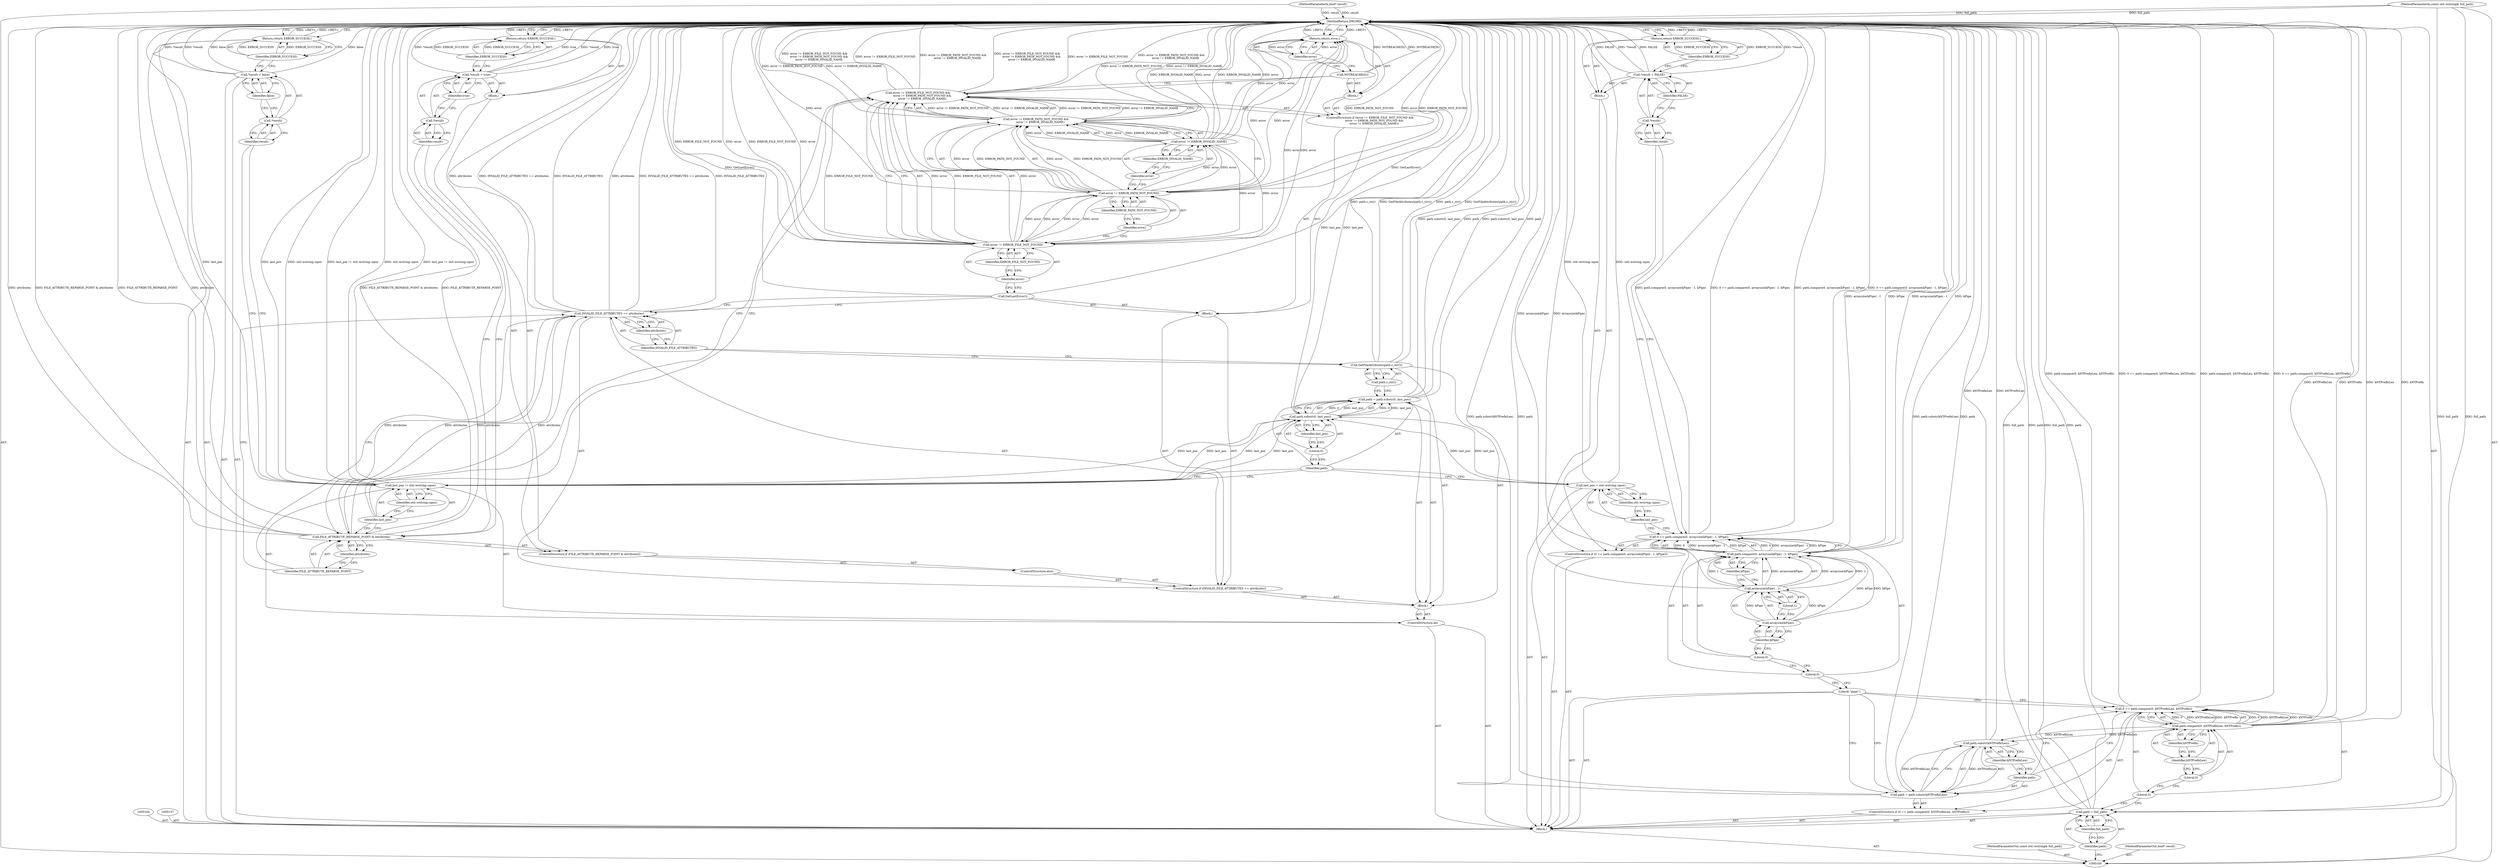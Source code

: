 digraph "1_Chrome_4f1f3d0f03c79ddaace56f067cf28a27f9466b7d_4" {
"1000193" [label="(MethodReturn,DWORD)"];
"1000101" [label="(MethodParameterIn,const std::wstring& full_path)"];
"1000266" [label="(MethodParameterOut,const std::wstring& full_path)"];
"1000102" [label="(MethodParameterIn,bool* result)"];
"1000267" [label="(MethodParameterOut,bool* result)"];
"1000103" [label="(Block,)"];
"1000136" [label="(Identifier,ERROR_SUCCESS)"];
"1000135" [label="(Return,return ERROR_SUCCESS;)"];
"1000138" [label="(Call,last_pos = std::wstring::npos)"];
"1000139" [label="(Identifier,last_pos)"];
"1000140" [label="(Identifier,std::wstring::npos)"];
"1000141" [label="(ControlStructure,do)"];
"1000142" [label="(Block,)"];
"1000145" [label="(Call,path.substr(0, last_pos))"];
"1000146" [label="(Literal,0)"];
"1000147" [label="(Identifier,last_pos)"];
"1000143" [label="(Call,path = path.substr(0, last_pos))"];
"1000144" [label="(Identifier,path)"];
"1000148" [label="(Call,GetFileAttributes(path.c_str()))"];
"1000149" [label="(Call,path.c_str())"];
"1000153" [label="(Identifier,attributes)"];
"1000150" [label="(ControlStructure,if (INVALID_FILE_ATTRIBUTES == attributes))"];
"1000154" [label="(Block,)"];
"1000151" [label="(Call,INVALID_FILE_ATTRIBUTES == attributes)"];
"1000152" [label="(Identifier,INVALID_FILE_ATTRIBUTES)"];
"1000105" [label="(Call,path = full_path)"];
"1000106" [label="(Identifier,path)"];
"1000107" [label="(Identifier,full_path)"];
"1000155" [label="(Call,GetLastError())"];
"1000157" [label="(Call,error != ERROR_FILE_NOT_FOUND &&\n          error != ERROR_PATH_NOT_FOUND &&\n          error != ERROR_INVALID_NAME)"];
"1000158" [label="(Call,error != ERROR_FILE_NOT_FOUND)"];
"1000159" [label="(Identifier,error)"];
"1000160" [label="(Identifier,ERROR_FILE_NOT_FOUND)"];
"1000156" [label="(ControlStructure,if (error != ERROR_FILE_NOT_FOUND &&\n          error != ERROR_PATH_NOT_FOUND &&\n          error != ERROR_INVALID_NAME))"];
"1000161" [label="(Call,error != ERROR_PATH_NOT_FOUND &&\n          error != ERROR_INVALID_NAME)"];
"1000162" [label="(Call,error != ERROR_PATH_NOT_FOUND)"];
"1000163" [label="(Identifier,error)"];
"1000164" [label="(Identifier,ERROR_PATH_NOT_FOUND)"];
"1000165" [label="(Call,error != ERROR_INVALID_NAME)"];
"1000166" [label="(Identifier,error)"];
"1000167" [label="(Identifier,ERROR_INVALID_NAME)"];
"1000168" [label="(Block,)"];
"1000169" [label="(Call,NOTREACHED())"];
"1000171" [label="(Identifier,error)"];
"1000170" [label="(Return,return error;)"];
"1000173" [label="(ControlStructure,if (FILE_ATTRIBUTE_REPARSE_POINT & attributes))"];
"1000174" [label="(Call,FILE_ATTRIBUTE_REPARSE_POINT & attributes)"];
"1000175" [label="(Identifier,FILE_ATTRIBUTE_REPARSE_POINT)"];
"1000176" [label="(Identifier,attributes)"];
"1000177" [label="(Block,)"];
"1000172" [label="(ControlStructure,else)"];
"1000181" [label="(Identifier,true)"];
"1000178" [label="(Call,*result = true)"];
"1000179" [label="(Call,*result)"];
"1000180" [label="(Identifier,result)"];
"1000183" [label="(Identifier,ERROR_SUCCESS)"];
"1000182" [label="(Return,return ERROR_SUCCESS;)"];
"1000184" [label="(Call,last_pos != std::wstring::npos)"];
"1000185" [label="(Identifier,last_pos)"];
"1000186" [label="(Identifier,std::wstring::npos)"];
"1000190" [label="(Identifier,false)"];
"1000187" [label="(Call,*result = false)"];
"1000188" [label="(Call,*result)"];
"1000189" [label="(Identifier,result)"];
"1000192" [label="(Identifier,ERROR_SUCCESS)"];
"1000191" [label="(Return,return ERROR_SUCCESS;)"];
"1000111" [label="(Call,path.compare(0, kNTPrefixLen, kNTPrefix))"];
"1000108" [label="(ControlStructure,if (0 == path.compare(0, kNTPrefixLen, kNTPrefix)))"];
"1000112" [label="(Literal,0)"];
"1000113" [label="(Identifier,kNTPrefixLen)"];
"1000114" [label="(Identifier,kNTPrefix)"];
"1000109" [label="(Call,0 == path.compare(0, kNTPrefixLen, kNTPrefix))"];
"1000110" [label="(Literal,0)"];
"1000117" [label="(Call,path.substr(kNTPrefixLen))"];
"1000118" [label="(Identifier,kNTPrefixLen)"];
"1000115" [label="(Call,path = path.substr(kNTPrefixLen))"];
"1000116" [label="(Identifier,path)"];
"1000119" [label="(Literal,\"pipe\\\")"];
"1000123" [label="(Call,path.compare(0, arraysize(kPipe) - 1, kPipe))"];
"1000120" [label="(ControlStructure,if (0 == path.compare(0, arraysize(kPipe) - 1, kPipe)))"];
"1000124" [label="(Literal,0)"];
"1000125" [label="(Call,arraysize(kPipe) - 1)"];
"1000126" [label="(Call,arraysize(kPipe))"];
"1000127" [label="(Identifier,kPipe)"];
"1000128" [label="(Literal,1)"];
"1000129" [label="(Identifier,kPipe)"];
"1000130" [label="(Block,)"];
"1000121" [label="(Call,0 == path.compare(0, arraysize(kPipe) - 1, kPipe))"];
"1000122" [label="(Literal,0)"];
"1000134" [label="(Identifier,FALSE)"];
"1000131" [label="(Call,*result = FALSE)"];
"1000132" [label="(Call,*result)"];
"1000133" [label="(Identifier,result)"];
"1000193" -> "1000100"  [label="AST: "];
"1000193" -> "1000135"  [label="CFG: "];
"1000193" -> "1000170"  [label="CFG: "];
"1000193" -> "1000182"  [label="CFG: "];
"1000193" -> "1000191"  [label="CFG: "];
"1000191" -> "1000193"  [label="DDG: <RET>"];
"1000170" -> "1000193"  [label="DDG: <RET>"];
"1000182" -> "1000193"  [label="DDG: <RET>"];
"1000135" -> "1000193"  [label="DDG: <RET>"];
"1000123" -> "1000193"  [label="DDG: arraysize(kPipe) - 1"];
"1000123" -> "1000193"  [label="DDG: kPipe"];
"1000184" -> "1000193"  [label="DDG: last_pos"];
"1000184" -> "1000193"  [label="DDG: std::wstring::npos"];
"1000184" -> "1000193"  [label="DDG: last_pos != std::wstring::npos"];
"1000157" -> "1000193"  [label="DDG: error != ERROR_FILE_NOT_FOUND &&\n          error != ERROR_PATH_NOT_FOUND &&\n          error != ERROR_INVALID_NAME"];
"1000157" -> "1000193"  [label="DDG: error != ERROR_FILE_NOT_FOUND"];
"1000157" -> "1000193"  [label="DDG: error != ERROR_PATH_NOT_FOUND &&\n          error != ERROR_INVALID_NAME"];
"1000178" -> "1000193"  [label="DDG: *result"];
"1000178" -> "1000193"  [label="DDG: true"];
"1000151" -> "1000193"  [label="DDG: attributes"];
"1000151" -> "1000193"  [label="DDG: INVALID_FILE_ATTRIBUTES == attributes"];
"1000151" -> "1000193"  [label="DDG: INVALID_FILE_ATTRIBUTES"];
"1000117" -> "1000193"  [label="DDG: kNTPrefixLen"];
"1000102" -> "1000193"  [label="DDG: result"];
"1000158" -> "1000193"  [label="DDG: error"];
"1000158" -> "1000193"  [label="DDG: ERROR_FILE_NOT_FOUND"];
"1000115" -> "1000193"  [label="DDG: path.substr(kNTPrefixLen)"];
"1000115" -> "1000193"  [label="DDG: path"];
"1000187" -> "1000193"  [label="DDG: *result"];
"1000187" -> "1000193"  [label="DDG: false"];
"1000162" -> "1000193"  [label="DDG: ERROR_PATH_NOT_FOUND"];
"1000162" -> "1000193"  [label="DDG: error"];
"1000125" -> "1000193"  [label="DDG: arraysize(kPipe)"];
"1000105" -> "1000193"  [label="DDG: full_path"];
"1000105" -> "1000193"  [label="DDG: path"];
"1000169" -> "1000193"  [label="DDG: NOTREACHED()"];
"1000111" -> "1000193"  [label="DDG: kNTPrefix"];
"1000111" -> "1000193"  [label="DDG: kNTPrefixLen"];
"1000121" -> "1000193"  [label="DDG: path.compare(0, arraysize(kPipe) - 1, kPipe)"];
"1000121" -> "1000193"  [label="DDG: 0 == path.compare(0, arraysize(kPipe) - 1, kPipe)"];
"1000131" -> "1000193"  [label="DDG: *result"];
"1000131" -> "1000193"  [label="DDG: FALSE"];
"1000165" -> "1000193"  [label="DDG: error"];
"1000165" -> "1000193"  [label="DDG: ERROR_INVALID_NAME"];
"1000138" -> "1000193"  [label="DDG: std::wstring::npos"];
"1000155" -> "1000193"  [label="DDG: GetLastError()"];
"1000143" -> "1000193"  [label="DDG: path"];
"1000143" -> "1000193"  [label="DDG: path.substr(0, last_pos)"];
"1000148" -> "1000193"  [label="DDG: path.c_str()"];
"1000148" -> "1000193"  [label="DDG: GetFileAttributes(path.c_str())"];
"1000174" -> "1000193"  [label="DDG: attributes"];
"1000174" -> "1000193"  [label="DDG: FILE_ATTRIBUTE_REPARSE_POINT & attributes"];
"1000174" -> "1000193"  [label="DDG: FILE_ATTRIBUTE_REPARSE_POINT"];
"1000101" -> "1000193"  [label="DDG: full_path"];
"1000161" -> "1000193"  [label="DDG: error != ERROR_PATH_NOT_FOUND"];
"1000161" -> "1000193"  [label="DDG: error != ERROR_INVALID_NAME"];
"1000145" -> "1000193"  [label="DDG: last_pos"];
"1000109" -> "1000193"  [label="DDG: path.compare(0, kNTPrefixLen, kNTPrefix)"];
"1000109" -> "1000193"  [label="DDG: 0 == path.compare(0, kNTPrefixLen, kNTPrefix)"];
"1000101" -> "1000100"  [label="AST: "];
"1000101" -> "1000193"  [label="DDG: full_path"];
"1000101" -> "1000105"  [label="DDG: full_path"];
"1000266" -> "1000100"  [label="AST: "];
"1000102" -> "1000100"  [label="AST: "];
"1000102" -> "1000193"  [label="DDG: result"];
"1000267" -> "1000100"  [label="AST: "];
"1000103" -> "1000100"  [label="AST: "];
"1000104" -> "1000103"  [label="AST: "];
"1000105" -> "1000103"  [label="AST: "];
"1000108" -> "1000103"  [label="AST: "];
"1000119" -> "1000103"  [label="AST: "];
"1000120" -> "1000103"  [label="AST: "];
"1000137" -> "1000103"  [label="AST: "];
"1000138" -> "1000103"  [label="AST: "];
"1000141" -> "1000103"  [label="AST: "];
"1000187" -> "1000103"  [label="AST: "];
"1000191" -> "1000103"  [label="AST: "];
"1000136" -> "1000135"  [label="AST: "];
"1000136" -> "1000131"  [label="CFG: "];
"1000135" -> "1000136"  [label="CFG: "];
"1000136" -> "1000135"  [label="DDG: ERROR_SUCCESS"];
"1000135" -> "1000130"  [label="AST: "];
"1000135" -> "1000136"  [label="CFG: "];
"1000136" -> "1000135"  [label="AST: "];
"1000193" -> "1000135"  [label="CFG: "];
"1000135" -> "1000193"  [label="DDG: <RET>"];
"1000136" -> "1000135"  [label="DDG: ERROR_SUCCESS"];
"1000138" -> "1000103"  [label="AST: "];
"1000138" -> "1000140"  [label="CFG: "];
"1000139" -> "1000138"  [label="AST: "];
"1000140" -> "1000138"  [label="AST: "];
"1000144" -> "1000138"  [label="CFG: "];
"1000138" -> "1000193"  [label="DDG: std::wstring::npos"];
"1000138" -> "1000145"  [label="DDG: last_pos"];
"1000139" -> "1000138"  [label="AST: "];
"1000139" -> "1000121"  [label="CFG: "];
"1000140" -> "1000139"  [label="CFG: "];
"1000140" -> "1000138"  [label="AST: "];
"1000140" -> "1000139"  [label="CFG: "];
"1000138" -> "1000140"  [label="CFG: "];
"1000141" -> "1000103"  [label="AST: "];
"1000142" -> "1000141"  [label="AST: "];
"1000184" -> "1000141"  [label="AST: "];
"1000142" -> "1000141"  [label="AST: "];
"1000143" -> "1000142"  [label="AST: "];
"1000148" -> "1000142"  [label="AST: "];
"1000150" -> "1000142"  [label="AST: "];
"1000145" -> "1000143"  [label="AST: "];
"1000145" -> "1000147"  [label="CFG: "];
"1000146" -> "1000145"  [label="AST: "];
"1000147" -> "1000145"  [label="AST: "];
"1000143" -> "1000145"  [label="CFG: "];
"1000145" -> "1000193"  [label="DDG: last_pos"];
"1000145" -> "1000143"  [label="DDG: 0"];
"1000145" -> "1000143"  [label="DDG: last_pos"];
"1000184" -> "1000145"  [label="DDG: last_pos"];
"1000138" -> "1000145"  [label="DDG: last_pos"];
"1000145" -> "1000184"  [label="DDG: last_pos"];
"1000146" -> "1000145"  [label="AST: "];
"1000146" -> "1000144"  [label="CFG: "];
"1000147" -> "1000146"  [label="CFG: "];
"1000147" -> "1000145"  [label="AST: "];
"1000147" -> "1000146"  [label="CFG: "];
"1000145" -> "1000147"  [label="CFG: "];
"1000143" -> "1000142"  [label="AST: "];
"1000143" -> "1000145"  [label="CFG: "];
"1000144" -> "1000143"  [label="AST: "];
"1000145" -> "1000143"  [label="AST: "];
"1000149" -> "1000143"  [label="CFG: "];
"1000143" -> "1000193"  [label="DDG: path"];
"1000143" -> "1000193"  [label="DDG: path.substr(0, last_pos)"];
"1000145" -> "1000143"  [label="DDG: 0"];
"1000145" -> "1000143"  [label="DDG: last_pos"];
"1000144" -> "1000143"  [label="AST: "];
"1000144" -> "1000184"  [label="CFG: "];
"1000144" -> "1000138"  [label="CFG: "];
"1000146" -> "1000144"  [label="CFG: "];
"1000148" -> "1000142"  [label="AST: "];
"1000148" -> "1000149"  [label="CFG: "];
"1000149" -> "1000148"  [label="AST: "];
"1000152" -> "1000148"  [label="CFG: "];
"1000148" -> "1000193"  [label="DDG: path.c_str()"];
"1000148" -> "1000193"  [label="DDG: GetFileAttributes(path.c_str())"];
"1000149" -> "1000148"  [label="AST: "];
"1000149" -> "1000143"  [label="CFG: "];
"1000148" -> "1000149"  [label="CFG: "];
"1000153" -> "1000151"  [label="AST: "];
"1000153" -> "1000152"  [label="CFG: "];
"1000151" -> "1000153"  [label="CFG: "];
"1000150" -> "1000142"  [label="AST: "];
"1000151" -> "1000150"  [label="AST: "];
"1000154" -> "1000150"  [label="AST: "];
"1000172" -> "1000150"  [label="AST: "];
"1000154" -> "1000150"  [label="AST: "];
"1000155" -> "1000154"  [label="AST: "];
"1000156" -> "1000154"  [label="AST: "];
"1000151" -> "1000150"  [label="AST: "];
"1000151" -> "1000153"  [label="CFG: "];
"1000152" -> "1000151"  [label="AST: "];
"1000153" -> "1000151"  [label="AST: "];
"1000155" -> "1000151"  [label="CFG: "];
"1000175" -> "1000151"  [label="CFG: "];
"1000151" -> "1000193"  [label="DDG: attributes"];
"1000151" -> "1000193"  [label="DDG: INVALID_FILE_ATTRIBUTES == attributes"];
"1000151" -> "1000193"  [label="DDG: INVALID_FILE_ATTRIBUTES"];
"1000174" -> "1000151"  [label="DDG: attributes"];
"1000151" -> "1000174"  [label="DDG: attributes"];
"1000152" -> "1000151"  [label="AST: "];
"1000152" -> "1000148"  [label="CFG: "];
"1000153" -> "1000152"  [label="CFG: "];
"1000105" -> "1000103"  [label="AST: "];
"1000105" -> "1000107"  [label="CFG: "];
"1000106" -> "1000105"  [label="AST: "];
"1000107" -> "1000105"  [label="AST: "];
"1000110" -> "1000105"  [label="CFG: "];
"1000105" -> "1000193"  [label="DDG: full_path"];
"1000105" -> "1000193"  [label="DDG: path"];
"1000101" -> "1000105"  [label="DDG: full_path"];
"1000106" -> "1000105"  [label="AST: "];
"1000106" -> "1000100"  [label="CFG: "];
"1000107" -> "1000106"  [label="CFG: "];
"1000107" -> "1000105"  [label="AST: "];
"1000107" -> "1000106"  [label="CFG: "];
"1000105" -> "1000107"  [label="CFG: "];
"1000155" -> "1000154"  [label="AST: "];
"1000155" -> "1000151"  [label="CFG: "];
"1000159" -> "1000155"  [label="CFG: "];
"1000155" -> "1000193"  [label="DDG: GetLastError()"];
"1000157" -> "1000156"  [label="AST: "];
"1000157" -> "1000158"  [label="CFG: "];
"1000157" -> "1000161"  [label="CFG: "];
"1000158" -> "1000157"  [label="AST: "];
"1000161" -> "1000157"  [label="AST: "];
"1000185" -> "1000157"  [label="CFG: "];
"1000169" -> "1000157"  [label="CFG: "];
"1000157" -> "1000193"  [label="DDG: error != ERROR_FILE_NOT_FOUND &&\n          error != ERROR_PATH_NOT_FOUND &&\n          error != ERROR_INVALID_NAME"];
"1000157" -> "1000193"  [label="DDG: error != ERROR_FILE_NOT_FOUND"];
"1000157" -> "1000193"  [label="DDG: error != ERROR_PATH_NOT_FOUND &&\n          error != ERROR_INVALID_NAME"];
"1000158" -> "1000157"  [label="DDG: error"];
"1000158" -> "1000157"  [label="DDG: ERROR_FILE_NOT_FOUND"];
"1000161" -> "1000157"  [label="DDG: error != ERROR_PATH_NOT_FOUND"];
"1000161" -> "1000157"  [label="DDG: error != ERROR_INVALID_NAME"];
"1000158" -> "1000157"  [label="AST: "];
"1000158" -> "1000160"  [label="CFG: "];
"1000159" -> "1000158"  [label="AST: "];
"1000160" -> "1000158"  [label="AST: "];
"1000163" -> "1000158"  [label="CFG: "];
"1000157" -> "1000158"  [label="CFG: "];
"1000158" -> "1000193"  [label="DDG: error"];
"1000158" -> "1000193"  [label="DDG: ERROR_FILE_NOT_FOUND"];
"1000158" -> "1000157"  [label="DDG: error"];
"1000158" -> "1000157"  [label="DDG: ERROR_FILE_NOT_FOUND"];
"1000165" -> "1000158"  [label="DDG: error"];
"1000162" -> "1000158"  [label="DDG: error"];
"1000158" -> "1000162"  [label="DDG: error"];
"1000158" -> "1000170"  [label="DDG: error"];
"1000159" -> "1000158"  [label="AST: "];
"1000159" -> "1000155"  [label="CFG: "];
"1000160" -> "1000159"  [label="CFG: "];
"1000160" -> "1000158"  [label="AST: "];
"1000160" -> "1000159"  [label="CFG: "];
"1000158" -> "1000160"  [label="CFG: "];
"1000156" -> "1000154"  [label="AST: "];
"1000157" -> "1000156"  [label="AST: "];
"1000168" -> "1000156"  [label="AST: "];
"1000161" -> "1000157"  [label="AST: "];
"1000161" -> "1000162"  [label="CFG: "];
"1000161" -> "1000165"  [label="CFG: "];
"1000162" -> "1000161"  [label="AST: "];
"1000165" -> "1000161"  [label="AST: "];
"1000157" -> "1000161"  [label="CFG: "];
"1000161" -> "1000193"  [label="DDG: error != ERROR_PATH_NOT_FOUND"];
"1000161" -> "1000193"  [label="DDG: error != ERROR_INVALID_NAME"];
"1000161" -> "1000157"  [label="DDG: error != ERROR_PATH_NOT_FOUND"];
"1000161" -> "1000157"  [label="DDG: error != ERROR_INVALID_NAME"];
"1000162" -> "1000161"  [label="DDG: error"];
"1000162" -> "1000161"  [label="DDG: ERROR_PATH_NOT_FOUND"];
"1000165" -> "1000161"  [label="DDG: error"];
"1000165" -> "1000161"  [label="DDG: ERROR_INVALID_NAME"];
"1000162" -> "1000161"  [label="AST: "];
"1000162" -> "1000164"  [label="CFG: "];
"1000163" -> "1000162"  [label="AST: "];
"1000164" -> "1000162"  [label="AST: "];
"1000166" -> "1000162"  [label="CFG: "];
"1000161" -> "1000162"  [label="CFG: "];
"1000162" -> "1000193"  [label="DDG: ERROR_PATH_NOT_FOUND"];
"1000162" -> "1000193"  [label="DDG: error"];
"1000162" -> "1000158"  [label="DDG: error"];
"1000162" -> "1000161"  [label="DDG: error"];
"1000162" -> "1000161"  [label="DDG: ERROR_PATH_NOT_FOUND"];
"1000158" -> "1000162"  [label="DDG: error"];
"1000162" -> "1000165"  [label="DDG: error"];
"1000162" -> "1000170"  [label="DDG: error"];
"1000163" -> "1000162"  [label="AST: "];
"1000163" -> "1000158"  [label="CFG: "];
"1000164" -> "1000163"  [label="CFG: "];
"1000164" -> "1000162"  [label="AST: "];
"1000164" -> "1000163"  [label="CFG: "];
"1000162" -> "1000164"  [label="CFG: "];
"1000165" -> "1000161"  [label="AST: "];
"1000165" -> "1000167"  [label="CFG: "];
"1000166" -> "1000165"  [label="AST: "];
"1000167" -> "1000165"  [label="AST: "];
"1000161" -> "1000165"  [label="CFG: "];
"1000165" -> "1000193"  [label="DDG: error"];
"1000165" -> "1000193"  [label="DDG: ERROR_INVALID_NAME"];
"1000165" -> "1000158"  [label="DDG: error"];
"1000165" -> "1000161"  [label="DDG: error"];
"1000165" -> "1000161"  [label="DDG: ERROR_INVALID_NAME"];
"1000162" -> "1000165"  [label="DDG: error"];
"1000165" -> "1000170"  [label="DDG: error"];
"1000166" -> "1000165"  [label="AST: "];
"1000166" -> "1000162"  [label="CFG: "];
"1000167" -> "1000166"  [label="CFG: "];
"1000167" -> "1000165"  [label="AST: "];
"1000167" -> "1000166"  [label="CFG: "];
"1000165" -> "1000167"  [label="CFG: "];
"1000168" -> "1000156"  [label="AST: "];
"1000169" -> "1000168"  [label="AST: "];
"1000170" -> "1000168"  [label="AST: "];
"1000169" -> "1000168"  [label="AST: "];
"1000169" -> "1000157"  [label="CFG: "];
"1000171" -> "1000169"  [label="CFG: "];
"1000169" -> "1000193"  [label="DDG: NOTREACHED()"];
"1000171" -> "1000170"  [label="AST: "];
"1000171" -> "1000169"  [label="CFG: "];
"1000170" -> "1000171"  [label="CFG: "];
"1000171" -> "1000170"  [label="DDG: error"];
"1000170" -> "1000168"  [label="AST: "];
"1000170" -> "1000171"  [label="CFG: "];
"1000171" -> "1000170"  [label="AST: "];
"1000193" -> "1000170"  [label="CFG: "];
"1000170" -> "1000193"  [label="DDG: <RET>"];
"1000171" -> "1000170"  [label="DDG: error"];
"1000158" -> "1000170"  [label="DDG: error"];
"1000165" -> "1000170"  [label="DDG: error"];
"1000162" -> "1000170"  [label="DDG: error"];
"1000173" -> "1000172"  [label="AST: "];
"1000174" -> "1000173"  [label="AST: "];
"1000177" -> "1000173"  [label="AST: "];
"1000174" -> "1000173"  [label="AST: "];
"1000174" -> "1000176"  [label="CFG: "];
"1000175" -> "1000174"  [label="AST: "];
"1000176" -> "1000174"  [label="AST: "];
"1000185" -> "1000174"  [label="CFG: "];
"1000180" -> "1000174"  [label="CFG: "];
"1000174" -> "1000193"  [label="DDG: attributes"];
"1000174" -> "1000193"  [label="DDG: FILE_ATTRIBUTE_REPARSE_POINT & attributes"];
"1000174" -> "1000193"  [label="DDG: FILE_ATTRIBUTE_REPARSE_POINT"];
"1000174" -> "1000151"  [label="DDG: attributes"];
"1000151" -> "1000174"  [label="DDG: attributes"];
"1000175" -> "1000174"  [label="AST: "];
"1000175" -> "1000151"  [label="CFG: "];
"1000176" -> "1000175"  [label="CFG: "];
"1000176" -> "1000174"  [label="AST: "];
"1000176" -> "1000175"  [label="CFG: "];
"1000174" -> "1000176"  [label="CFG: "];
"1000177" -> "1000173"  [label="AST: "];
"1000178" -> "1000177"  [label="AST: "];
"1000182" -> "1000177"  [label="AST: "];
"1000172" -> "1000150"  [label="AST: "];
"1000173" -> "1000172"  [label="AST: "];
"1000181" -> "1000178"  [label="AST: "];
"1000181" -> "1000179"  [label="CFG: "];
"1000178" -> "1000181"  [label="CFG: "];
"1000178" -> "1000177"  [label="AST: "];
"1000178" -> "1000181"  [label="CFG: "];
"1000179" -> "1000178"  [label="AST: "];
"1000181" -> "1000178"  [label="AST: "];
"1000183" -> "1000178"  [label="CFG: "];
"1000178" -> "1000193"  [label="DDG: *result"];
"1000178" -> "1000193"  [label="DDG: true"];
"1000179" -> "1000178"  [label="AST: "];
"1000179" -> "1000180"  [label="CFG: "];
"1000180" -> "1000179"  [label="AST: "];
"1000181" -> "1000179"  [label="CFG: "];
"1000180" -> "1000179"  [label="AST: "];
"1000180" -> "1000174"  [label="CFG: "];
"1000179" -> "1000180"  [label="CFG: "];
"1000183" -> "1000182"  [label="AST: "];
"1000183" -> "1000178"  [label="CFG: "];
"1000182" -> "1000183"  [label="CFG: "];
"1000183" -> "1000182"  [label="DDG: ERROR_SUCCESS"];
"1000182" -> "1000177"  [label="AST: "];
"1000182" -> "1000183"  [label="CFG: "];
"1000183" -> "1000182"  [label="AST: "];
"1000193" -> "1000182"  [label="CFG: "];
"1000182" -> "1000193"  [label="DDG: <RET>"];
"1000183" -> "1000182"  [label="DDG: ERROR_SUCCESS"];
"1000184" -> "1000141"  [label="AST: "];
"1000184" -> "1000186"  [label="CFG: "];
"1000185" -> "1000184"  [label="AST: "];
"1000186" -> "1000184"  [label="AST: "];
"1000144" -> "1000184"  [label="CFG: "];
"1000189" -> "1000184"  [label="CFG: "];
"1000184" -> "1000193"  [label="DDG: last_pos"];
"1000184" -> "1000193"  [label="DDG: std::wstring::npos"];
"1000184" -> "1000193"  [label="DDG: last_pos != std::wstring::npos"];
"1000184" -> "1000145"  [label="DDG: last_pos"];
"1000145" -> "1000184"  [label="DDG: last_pos"];
"1000185" -> "1000184"  [label="AST: "];
"1000185" -> "1000157"  [label="CFG: "];
"1000185" -> "1000174"  [label="CFG: "];
"1000186" -> "1000185"  [label="CFG: "];
"1000186" -> "1000184"  [label="AST: "];
"1000186" -> "1000185"  [label="CFG: "];
"1000184" -> "1000186"  [label="CFG: "];
"1000190" -> "1000187"  [label="AST: "];
"1000190" -> "1000188"  [label="CFG: "];
"1000187" -> "1000190"  [label="CFG: "];
"1000187" -> "1000103"  [label="AST: "];
"1000187" -> "1000190"  [label="CFG: "];
"1000188" -> "1000187"  [label="AST: "];
"1000190" -> "1000187"  [label="AST: "];
"1000192" -> "1000187"  [label="CFG: "];
"1000187" -> "1000193"  [label="DDG: *result"];
"1000187" -> "1000193"  [label="DDG: false"];
"1000188" -> "1000187"  [label="AST: "];
"1000188" -> "1000189"  [label="CFG: "];
"1000189" -> "1000188"  [label="AST: "];
"1000190" -> "1000188"  [label="CFG: "];
"1000189" -> "1000188"  [label="AST: "];
"1000189" -> "1000184"  [label="CFG: "];
"1000188" -> "1000189"  [label="CFG: "];
"1000192" -> "1000191"  [label="AST: "];
"1000192" -> "1000187"  [label="CFG: "];
"1000191" -> "1000192"  [label="CFG: "];
"1000192" -> "1000191"  [label="DDG: ERROR_SUCCESS"];
"1000191" -> "1000103"  [label="AST: "];
"1000191" -> "1000192"  [label="CFG: "];
"1000192" -> "1000191"  [label="AST: "];
"1000193" -> "1000191"  [label="CFG: "];
"1000191" -> "1000193"  [label="DDG: <RET>"];
"1000192" -> "1000191"  [label="DDG: ERROR_SUCCESS"];
"1000111" -> "1000109"  [label="AST: "];
"1000111" -> "1000114"  [label="CFG: "];
"1000112" -> "1000111"  [label="AST: "];
"1000113" -> "1000111"  [label="AST: "];
"1000114" -> "1000111"  [label="AST: "];
"1000109" -> "1000111"  [label="CFG: "];
"1000111" -> "1000193"  [label="DDG: kNTPrefix"];
"1000111" -> "1000193"  [label="DDG: kNTPrefixLen"];
"1000111" -> "1000109"  [label="DDG: 0"];
"1000111" -> "1000109"  [label="DDG: kNTPrefixLen"];
"1000111" -> "1000109"  [label="DDG: kNTPrefix"];
"1000111" -> "1000117"  [label="DDG: kNTPrefixLen"];
"1000108" -> "1000103"  [label="AST: "];
"1000109" -> "1000108"  [label="AST: "];
"1000115" -> "1000108"  [label="AST: "];
"1000112" -> "1000111"  [label="AST: "];
"1000112" -> "1000110"  [label="CFG: "];
"1000113" -> "1000112"  [label="CFG: "];
"1000113" -> "1000111"  [label="AST: "];
"1000113" -> "1000112"  [label="CFG: "];
"1000114" -> "1000113"  [label="CFG: "];
"1000114" -> "1000111"  [label="AST: "];
"1000114" -> "1000113"  [label="CFG: "];
"1000111" -> "1000114"  [label="CFG: "];
"1000109" -> "1000108"  [label="AST: "];
"1000109" -> "1000111"  [label="CFG: "];
"1000110" -> "1000109"  [label="AST: "];
"1000111" -> "1000109"  [label="AST: "];
"1000116" -> "1000109"  [label="CFG: "];
"1000119" -> "1000109"  [label="CFG: "];
"1000109" -> "1000193"  [label="DDG: path.compare(0, kNTPrefixLen, kNTPrefix)"];
"1000109" -> "1000193"  [label="DDG: 0 == path.compare(0, kNTPrefixLen, kNTPrefix)"];
"1000111" -> "1000109"  [label="DDG: 0"];
"1000111" -> "1000109"  [label="DDG: kNTPrefixLen"];
"1000111" -> "1000109"  [label="DDG: kNTPrefix"];
"1000110" -> "1000109"  [label="AST: "];
"1000110" -> "1000105"  [label="CFG: "];
"1000112" -> "1000110"  [label="CFG: "];
"1000117" -> "1000115"  [label="AST: "];
"1000117" -> "1000118"  [label="CFG: "];
"1000118" -> "1000117"  [label="AST: "];
"1000115" -> "1000117"  [label="CFG: "];
"1000117" -> "1000193"  [label="DDG: kNTPrefixLen"];
"1000117" -> "1000115"  [label="DDG: kNTPrefixLen"];
"1000111" -> "1000117"  [label="DDG: kNTPrefixLen"];
"1000118" -> "1000117"  [label="AST: "];
"1000118" -> "1000116"  [label="CFG: "];
"1000117" -> "1000118"  [label="CFG: "];
"1000115" -> "1000108"  [label="AST: "];
"1000115" -> "1000117"  [label="CFG: "];
"1000116" -> "1000115"  [label="AST: "];
"1000117" -> "1000115"  [label="AST: "];
"1000119" -> "1000115"  [label="CFG: "];
"1000115" -> "1000193"  [label="DDG: path.substr(kNTPrefixLen)"];
"1000115" -> "1000193"  [label="DDG: path"];
"1000117" -> "1000115"  [label="DDG: kNTPrefixLen"];
"1000116" -> "1000115"  [label="AST: "];
"1000116" -> "1000109"  [label="CFG: "];
"1000118" -> "1000116"  [label="CFG: "];
"1000119" -> "1000103"  [label="AST: "];
"1000119" -> "1000115"  [label="CFG: "];
"1000119" -> "1000109"  [label="CFG: "];
"1000122" -> "1000119"  [label="CFG: "];
"1000123" -> "1000121"  [label="AST: "];
"1000123" -> "1000129"  [label="CFG: "];
"1000124" -> "1000123"  [label="AST: "];
"1000125" -> "1000123"  [label="AST: "];
"1000129" -> "1000123"  [label="AST: "];
"1000121" -> "1000123"  [label="CFG: "];
"1000123" -> "1000193"  [label="DDG: arraysize(kPipe) - 1"];
"1000123" -> "1000193"  [label="DDG: kPipe"];
"1000123" -> "1000121"  [label="DDG: 0"];
"1000123" -> "1000121"  [label="DDG: arraysize(kPipe) - 1"];
"1000123" -> "1000121"  [label="DDG: kPipe"];
"1000125" -> "1000123"  [label="DDG: arraysize(kPipe)"];
"1000125" -> "1000123"  [label="DDG: 1"];
"1000126" -> "1000123"  [label="DDG: kPipe"];
"1000120" -> "1000103"  [label="AST: "];
"1000121" -> "1000120"  [label="AST: "];
"1000130" -> "1000120"  [label="AST: "];
"1000124" -> "1000123"  [label="AST: "];
"1000124" -> "1000122"  [label="CFG: "];
"1000127" -> "1000124"  [label="CFG: "];
"1000125" -> "1000123"  [label="AST: "];
"1000125" -> "1000128"  [label="CFG: "];
"1000126" -> "1000125"  [label="AST: "];
"1000128" -> "1000125"  [label="AST: "];
"1000129" -> "1000125"  [label="CFG: "];
"1000125" -> "1000193"  [label="DDG: arraysize(kPipe)"];
"1000125" -> "1000123"  [label="DDG: arraysize(kPipe)"];
"1000125" -> "1000123"  [label="DDG: 1"];
"1000126" -> "1000125"  [label="DDG: kPipe"];
"1000126" -> "1000125"  [label="AST: "];
"1000126" -> "1000127"  [label="CFG: "];
"1000127" -> "1000126"  [label="AST: "];
"1000128" -> "1000126"  [label="CFG: "];
"1000126" -> "1000125"  [label="DDG: kPipe"];
"1000126" -> "1000123"  [label="DDG: kPipe"];
"1000127" -> "1000126"  [label="AST: "];
"1000127" -> "1000124"  [label="CFG: "];
"1000126" -> "1000127"  [label="CFG: "];
"1000128" -> "1000125"  [label="AST: "];
"1000128" -> "1000126"  [label="CFG: "];
"1000125" -> "1000128"  [label="CFG: "];
"1000129" -> "1000123"  [label="AST: "];
"1000129" -> "1000125"  [label="CFG: "];
"1000123" -> "1000129"  [label="CFG: "];
"1000130" -> "1000120"  [label="AST: "];
"1000131" -> "1000130"  [label="AST: "];
"1000135" -> "1000130"  [label="AST: "];
"1000121" -> "1000120"  [label="AST: "];
"1000121" -> "1000123"  [label="CFG: "];
"1000122" -> "1000121"  [label="AST: "];
"1000123" -> "1000121"  [label="AST: "];
"1000133" -> "1000121"  [label="CFG: "];
"1000139" -> "1000121"  [label="CFG: "];
"1000121" -> "1000193"  [label="DDG: path.compare(0, arraysize(kPipe) - 1, kPipe)"];
"1000121" -> "1000193"  [label="DDG: 0 == path.compare(0, arraysize(kPipe) - 1, kPipe)"];
"1000123" -> "1000121"  [label="DDG: 0"];
"1000123" -> "1000121"  [label="DDG: arraysize(kPipe) - 1"];
"1000123" -> "1000121"  [label="DDG: kPipe"];
"1000122" -> "1000121"  [label="AST: "];
"1000122" -> "1000119"  [label="CFG: "];
"1000124" -> "1000122"  [label="CFG: "];
"1000134" -> "1000131"  [label="AST: "];
"1000134" -> "1000132"  [label="CFG: "];
"1000131" -> "1000134"  [label="CFG: "];
"1000131" -> "1000130"  [label="AST: "];
"1000131" -> "1000134"  [label="CFG: "];
"1000132" -> "1000131"  [label="AST: "];
"1000134" -> "1000131"  [label="AST: "];
"1000136" -> "1000131"  [label="CFG: "];
"1000131" -> "1000193"  [label="DDG: *result"];
"1000131" -> "1000193"  [label="DDG: FALSE"];
"1000132" -> "1000131"  [label="AST: "];
"1000132" -> "1000133"  [label="CFG: "];
"1000133" -> "1000132"  [label="AST: "];
"1000134" -> "1000132"  [label="CFG: "];
"1000133" -> "1000132"  [label="AST: "];
"1000133" -> "1000121"  [label="CFG: "];
"1000132" -> "1000133"  [label="CFG: "];
}
